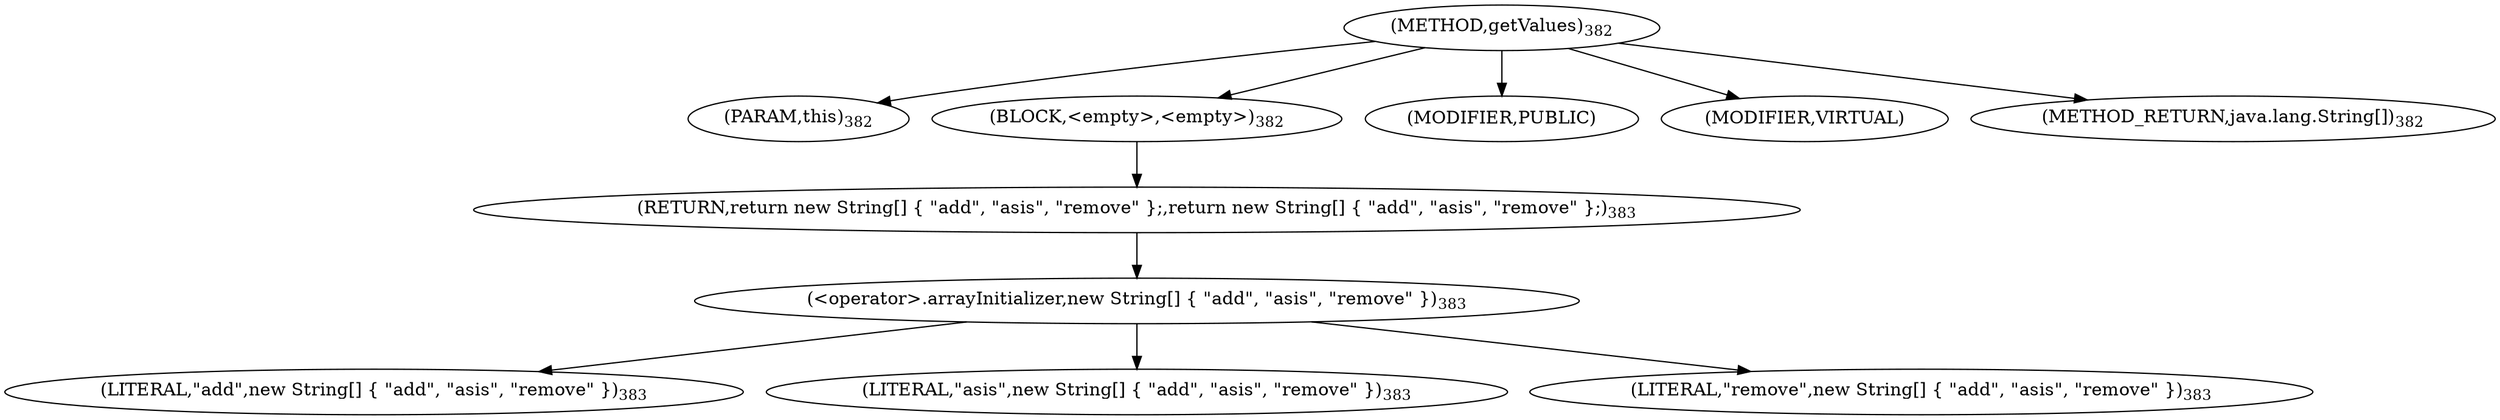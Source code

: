 digraph "getValues" {  
"978" [label = <(METHOD,getValues)<SUB>382</SUB>> ]
"979" [label = <(PARAM,this)<SUB>382</SUB>> ]
"980" [label = <(BLOCK,&lt;empty&gt;,&lt;empty&gt;)<SUB>382</SUB>> ]
"981" [label = <(RETURN,return new String[] { &quot;add&quot;, &quot;asis&quot;, &quot;remove&quot; };,return new String[] { &quot;add&quot;, &quot;asis&quot;, &quot;remove&quot; };)<SUB>383</SUB>> ]
"982" [label = <(&lt;operator&gt;.arrayInitializer,new String[] { &quot;add&quot;, &quot;asis&quot;, &quot;remove&quot; })<SUB>383</SUB>> ]
"983" [label = <(LITERAL,&quot;add&quot;,new String[] { &quot;add&quot;, &quot;asis&quot;, &quot;remove&quot; })<SUB>383</SUB>> ]
"984" [label = <(LITERAL,&quot;asis&quot;,new String[] { &quot;add&quot;, &quot;asis&quot;, &quot;remove&quot; })<SUB>383</SUB>> ]
"985" [label = <(LITERAL,&quot;remove&quot;,new String[] { &quot;add&quot;, &quot;asis&quot;, &quot;remove&quot; })<SUB>383</SUB>> ]
"986" [label = <(MODIFIER,PUBLIC)> ]
"987" [label = <(MODIFIER,VIRTUAL)> ]
"988" [label = <(METHOD_RETURN,java.lang.String[])<SUB>382</SUB>> ]
  "978" -> "979" 
  "978" -> "980" 
  "978" -> "986" 
  "978" -> "987" 
  "978" -> "988" 
  "980" -> "981" 
  "981" -> "982" 
  "982" -> "983" 
  "982" -> "984" 
  "982" -> "985" 
}
